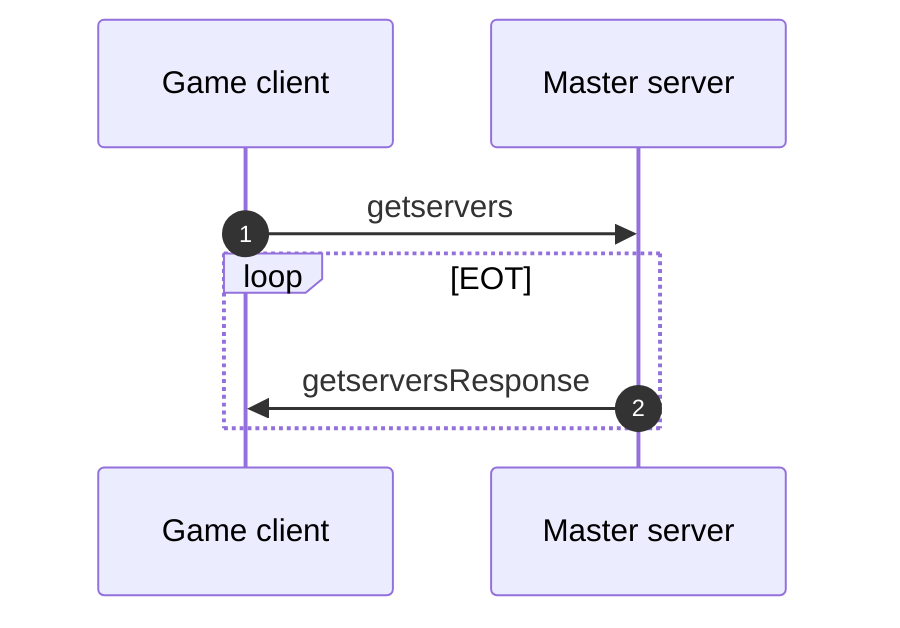 sequenceDiagram
    autonumber
    Game client->>Master server: getservers
    loop EOT
        Master server->>Game client: getserversResponse
    end